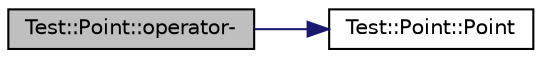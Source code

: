 digraph "Test::Point::operator-"
{
  edge [fontname="Helvetica",fontsize="10",labelfontname="Helvetica",labelfontsize="10"];
  node [fontname="Helvetica",fontsize="10",shape=record];
  rankdir="LR";
  Node1 [label="Test::Point::operator-",height=0.2,width=0.4,color="black", fillcolor="grey75", style="filled" fontcolor="black"];
  Node1 -> Node2 [color="midnightblue",fontsize="10",style="solid",fontname="Helvetica"];
  Node2 [label="Test::Point::Point",height=0.2,width=0.4,color="black", fillcolor="white", style="filled",URL="$class_test_1_1_point.html#a75262b362dd2b74e43d8507b25df2ae1"];
}
